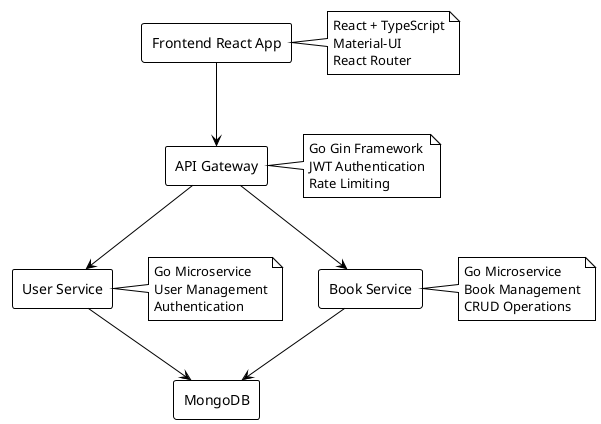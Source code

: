 @startuml
!theme plain
skinparam componentStyle rectangle

' System Architecture Diagram
[Frontend React App] --> [API Gateway]
[API Gateway] --> [User Service]
[API Gateway] --> [Book Service]
[User Service] --> [MongoDB]
[Book Service] --> [MongoDB]

note right of [Frontend React App]
  React + TypeScript
  Material-UI
  React Router
end note

note right of [API Gateway]
  Go Gin Framework
  JWT Authentication
  Rate Limiting
end note

note right of [User Service]
  Go Microservice
  User Management
  Authentication
end note

note right of [Book Service]
  Go Microservice
  Book Management
  CRUD Operations
end note

@enduml

@startuml
' User Registration Flow
actor User
participant Frontend
participant "API Gateway" as Gateway
participant "User Service" as UserService
participant MongoDB

User -> Frontend: Fill registration form
Frontend -> Gateway: POST /api/auth/register
Gateway -> UserService: Forward request
UserService -> MongoDB: Check if email exists
MongoDB --> UserService: Email not found
UserService -> UserService: Hash password
UserService -> MongoDB: Create user
MongoDB --> UserService: User created
UserService --> Gateway: Return success
Gateway --> Frontend: Return JWT token
Frontend --> User: Show success message
@enduml

@startuml
' Book Creation Flow
actor User
participant Frontend
participant "API Gateway" as Gateway
participant "Book Service" as BookService
participant MongoDB

User -> Frontend: Fill book details
Frontend -> Gateway: POST /api/books
Gateway -> Gateway: Validate JWT
Gateway -> BookService: Forward request
BookService -> MongoDB: Create book
MongoDB --> BookService: Book created
BookService --> Gateway: Return success
Gateway --> Frontend: Return book data
Frontend --> User: Show success message
@enduml 